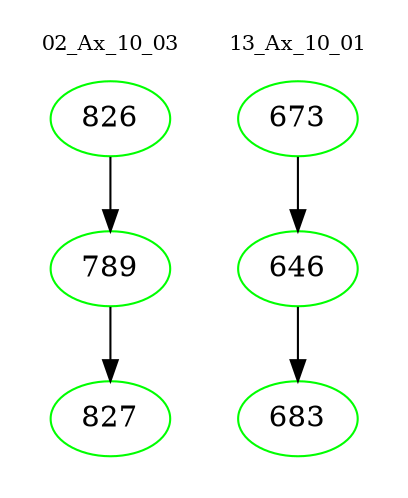 digraph{
subgraph cluster_0 {
color = white
label = "02_Ax_10_03";
fontsize=10;
T0_826 [label="826", color="green"]
T0_826 -> T0_789 [color="black"]
T0_789 [label="789", color="green"]
T0_789 -> T0_827 [color="black"]
T0_827 [label="827", color="green"]
}
subgraph cluster_1 {
color = white
label = "13_Ax_10_01";
fontsize=10;
T1_673 [label="673", color="green"]
T1_673 -> T1_646 [color="black"]
T1_646 [label="646", color="green"]
T1_646 -> T1_683 [color="black"]
T1_683 [label="683", color="green"]
}
}
